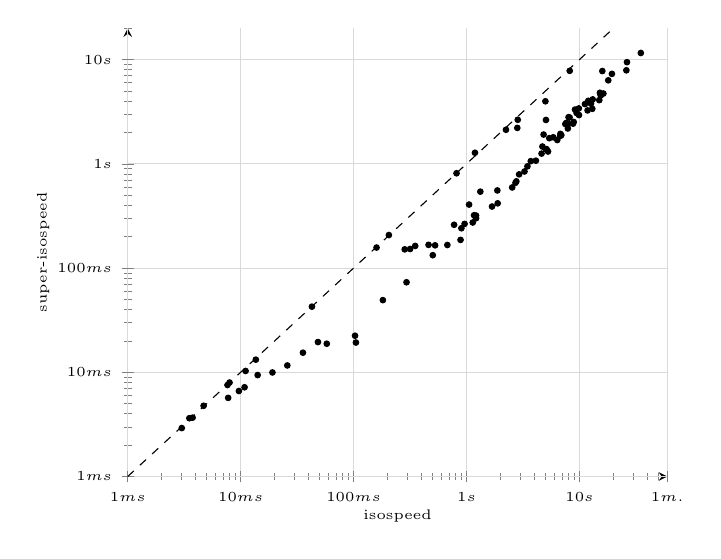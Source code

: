 \begin{tikzpicture}
\begin{axis}[
	font = \tiny,
	axis lines = left,
	axis lines = left,
	grid = major,
	grid style = {draw=gray!30},
	xmode = log,
	ymode = log,
	ymin = 1,
	ymax = 20000,
	xmin = 1,
	xmax = 60000,
	xlabel = {isospeed},
	ylabel = {super-isospeed},
	label shift = {-6pt},
	% log ticks with fixed point,
	xtick = {0.1, 1, 10, 100, 1000, 10000, 100000, 1000000, 10000000},
	ytick = {0.1, 1, 10, 100, 1000, 10000, 100000, 1000000, 10000000},
	xticklabels = \empty,
	yticklabels = \empty,
	extra x ticks = {0.1, 1, 10, 100, 1000, 10000, 60000, 600000, 1800000, 3600000},
	extra x tick labels = {$100 {\mu}s$, $1 ms$, $10 ms$, $100 ms$, $1 s$, $10 s$, $1 m.$, $10 m.$, $30 m.$, $1 h$},
	extra y ticks = {0.1, 1, 10, 100, 1000, 10000, 60000, 600000, 1800000, 3600000},
	extra y tick labels = {$100 {\mu}s$, $1 ms$, $10 ms$, $100 ms$, $1 s$, $10 s$, $1 m.$, $10 m.$, $30 m.$, $1 h$},
]
	\addplot [only marks, mark size=1pt] coordinates {
		(6778.405, 1937.605)
		(14980.023, 4084.097)
		(11185.241, 3742.691)
		(15942.529, 7765.816)
		(1682.061, 389.414)
		(7920.676, 2418.417)
		(25.899, 11.629)
		(9866.509, 3400.167)
		(502.916, 132.913)
		(5051.944, 2635.821)
		(12648.463, 3778.651)
		(104.861, 19.299)
		(34936.071, 11577.208)
		(5267.146, 1312.345)
		(159.753, 157.327)
		(3.756, 3.674)
		(1887.322, 417.802)
		(815.476, 811.986)
		(12991.006, 3371.878)
		(5054.515, 1384.442)
		(3707.312, 1060.644)
		(9129.758, 3314.235)
		(776.339, 260.231)
		(26023.250, 7891.977)
		(526.894, 165.233)
		(5120.640, 1379.243)
		(7895.462, 2183.945)
		(1875.172, 555.465)
		(961.209, 265.291)
		(7.977, 7.974)
		(16294.026, 4724.950)
		(1165.695, 321.189)
		(9904.939, 2936.909)
		(4995.070, 3981.211)
		(2814.978, 2211.352)
		(13.630, 13.224)
		(8180.973, 2783.435)
		(8768.379, 2429.278)
		(461.260, 166.974)
		(3460.780, 945.796)
		(6762.104, 1852.440)
		(5862.494, 1797.879)
		(294.273, 73.070)
		(19382.137, 7299.912)
		(4616.893, 1253.464)
		(2842.289, 2645.920)
		(26347.242, 9449.111)
		(900.658, 240.969)
		(5405.913, 1763.352)
		(4697.686, 1465.410)
		(42.792, 42.633)
		(11799.813, 3255.977)
		(7642.890, 2467.294)
		(8200.323, 7804.402)
		(7500.515, 2408.335)
		(3263.681, 844.357)
		(14.150, 9.406)
		(2713.378, 657.910)
		(6359.648, 1693.016)
		(316.683, 152.445)
		(19.126, 9.966)
		(676.674, 166.465)
		(4.701, 4.770)
		(6905.014, 1885.999)
		(3.012, 2.917)
		(11965.962, 4020.861)
		(9430.920, 3077.770)
		(2763.172, 679.006)
		(103.011, 22.423)
		(2536.724, 593.327)
		(35.609, 15.416)
		(8895.970, 2519.535)
		(1135.272, 273.581)
		(9.650, 6.614)
		(181.733, 49.227)
		(1053.718, 406.589)
		(57.910, 18.795)
		(48.375, 19.496)
		(4813.087, 1909.097)
		(3.515, 3.626)
		(15171.925, 4803.135)
		(10.832, 7.183)
		(283.763, 151.174)
		(1215.397, 300.465)
		(15419.682, 4525.648)
		(11.062, 10.297)
		(1214.141, 319.126)
		(205.364, 207.334)
		(17992.378, 6328.273)
		(351.195, 163.037)
		(885.363, 186.314)
		(8005.041, 2800.376)
		(7.757, 5.683)
		(1187.403, 1277.027)
		(4113.760, 1072.447)
		(7.652, 7.553)
		(1325.142, 540.737)
		(2921.862, 792.492)
		(13097.669, 4152.357)
		(2235.524, 2122.236)
	};
	\addplot+ [mark=none, black, dashed, domain=1:60000] {x};
\end{axis}
\end{tikzpicture}
